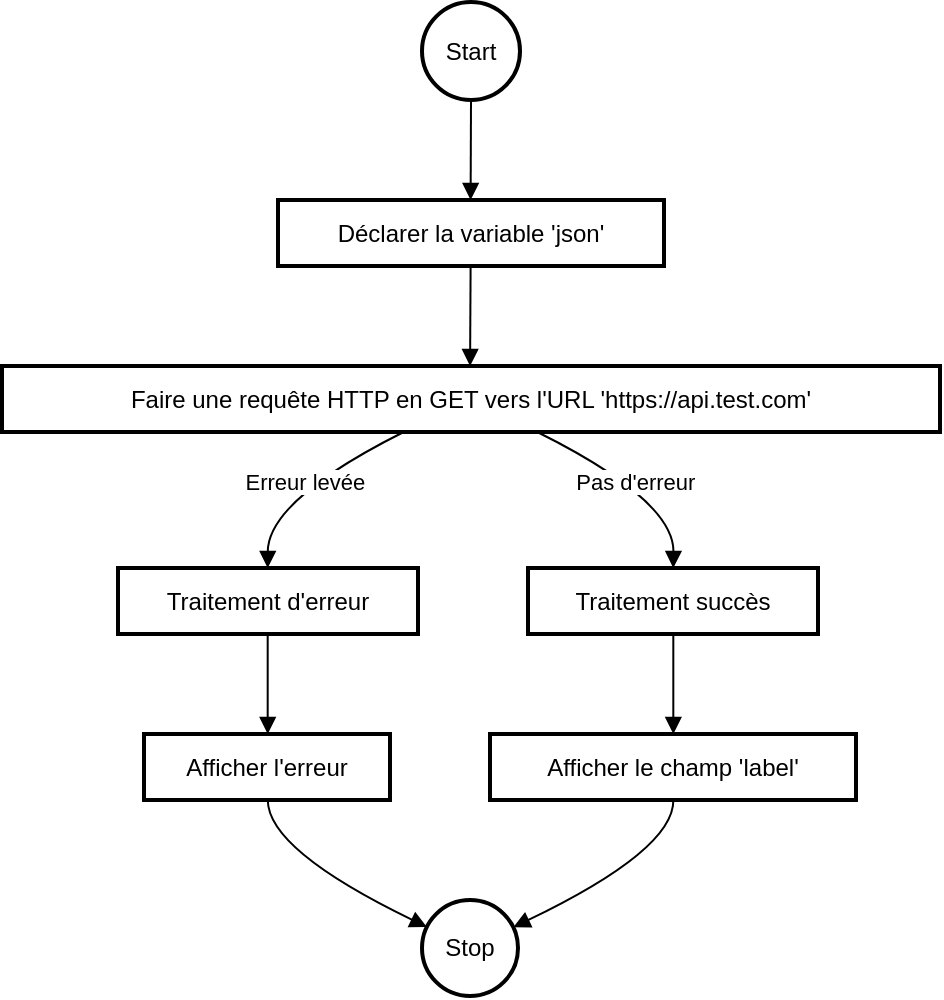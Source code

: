 <mxfile version="22.1.21" type="github">
  <diagram name="Page-1" id="izQdIPxSy_pKNYxpfNeI">
    <mxGraphModel>
      <root>
        <mxCell id="0" />
        <mxCell id="1" parent="0" />
        <mxCell id="2" value="Start" style="ellipse;aspect=fixed;strokeWidth=2;whiteSpace=wrap;" vertex="1" parent="1">
          <mxGeometry x="210" width="49" height="49" as="geometry" />
        </mxCell>
        <mxCell id="3" value="Déclarer la variable &#39;json&#39;" style="whiteSpace=wrap;strokeWidth=2;" vertex="1" parent="1">
          <mxGeometry x="138" y="99" width="193" height="33" as="geometry" />
        </mxCell>
        <mxCell id="4" value="Faire une requête HTTP en GET vers l&#39;URL &#39;https://api.test.com&#39;" style="whiteSpace=wrap;strokeWidth=2;" vertex="1" parent="1">
          <mxGeometry y="182" width="469" height="33" as="geometry" />
        </mxCell>
        <mxCell id="5" value="Traitement d&#39;erreur" style="whiteSpace=wrap;strokeWidth=2;" vertex="1" parent="1">
          <mxGeometry x="58" y="283" width="150" height="33" as="geometry" />
        </mxCell>
        <mxCell id="6" value="Afficher l&#39;erreur" style="whiteSpace=wrap;strokeWidth=2;" vertex="1" parent="1">
          <mxGeometry x="71" y="366" width="123" height="33" as="geometry" />
        </mxCell>
        <mxCell id="7" value="Stop" style="ellipse;aspect=fixed;strokeWidth=2;whiteSpace=wrap;" vertex="1" parent="1">
          <mxGeometry x="210" y="449" width="48" height="48" as="geometry" />
        </mxCell>
        <mxCell id="8" value="Traitement succès" style="whiteSpace=wrap;strokeWidth=2;" vertex="1" parent="1">
          <mxGeometry x="263" y="283" width="145" height="33" as="geometry" />
        </mxCell>
        <mxCell id="9" value="Afficher le champ &#39;label&#39;" style="whiteSpace=wrap;strokeWidth=2;" vertex="1" parent="1">
          <mxGeometry x="244" y="366" width="183" height="33" as="geometry" />
        </mxCell>
        <mxCell id="10" value="" style="curved=1;startArrow=none;endArrow=block;exitX=0.495;exitY=0.997;entryX=0.499;entryY=-0.005;" edge="1" parent="1" source="2" target="3">
          <mxGeometry relative="1" as="geometry">
            <Array as="points" />
          </mxGeometry>
        </mxCell>
        <mxCell id="11" value="" style="curved=1;startArrow=none;endArrow=block;exitX=0.499;exitY=0.995;entryX=0.499;entryY=-0.005;" edge="1" parent="1" source="3" target="4">
          <mxGeometry relative="1" as="geometry">
            <Array as="points" />
          </mxGeometry>
        </mxCell>
        <mxCell id="12" value="Erreur levée" style="curved=1;startArrow=none;endArrow=block;exitX=0.429;exitY=0.995;entryX=0.499;entryY=-0.005;" edge="1" parent="1" source="4" target="5">
          <mxGeometry relative="1" as="geometry">
            <Array as="points">
              <mxPoint x="133" y="249" />
            </Array>
          </mxGeometry>
        </mxCell>
        <mxCell id="13" value="" style="curved=1;startArrow=none;endArrow=block;exitX=0.499;exitY=0.995;entryX=0.503;entryY=-0.005;" edge="1" parent="1" source="5" target="6">
          <mxGeometry relative="1" as="geometry">
            <Array as="points" />
          </mxGeometry>
        </mxCell>
        <mxCell id="14" value="" style="curved=1;startArrow=none;endArrow=block;exitX=0.503;exitY=0.995;entryX=0.006;entryY=0.255;" edge="1" parent="1" source="6" target="7">
          <mxGeometry relative="1" as="geometry">
            <Array as="points">
              <mxPoint x="133" y="424" />
            </Array>
          </mxGeometry>
        </mxCell>
        <mxCell id="15" value="Pas d&#39;erreur" style="curved=1;startArrow=none;endArrow=block;exitX=0.57;exitY=0.995;entryX=0.501;entryY=-0.005;" edge="1" parent="1" source="4" target="8">
          <mxGeometry relative="1" as="geometry">
            <Array as="points">
              <mxPoint x="336" y="249" />
            </Array>
          </mxGeometry>
        </mxCell>
        <mxCell id="16" value="" style="curved=1;startArrow=none;endArrow=block;exitX=0.501;exitY=0.995;entryX=0.501;entryY=-0.005;" edge="1" parent="1" source="8" target="9">
          <mxGeometry relative="1" as="geometry">
            <Array as="points" />
          </mxGeometry>
        </mxCell>
        <mxCell id="17" value="" style="curved=1;startArrow=none;endArrow=block;exitX=0.501;exitY=0.995;entryX=1.004;entryY=0.255;" edge="1" parent="1" source="9" target="7">
          <mxGeometry relative="1" as="geometry">
            <Array as="points">
              <mxPoint x="336" y="424" />
            </Array>
          </mxGeometry>
        </mxCell>
      </root>
    </mxGraphModel>
  </diagram>
</mxfile>
